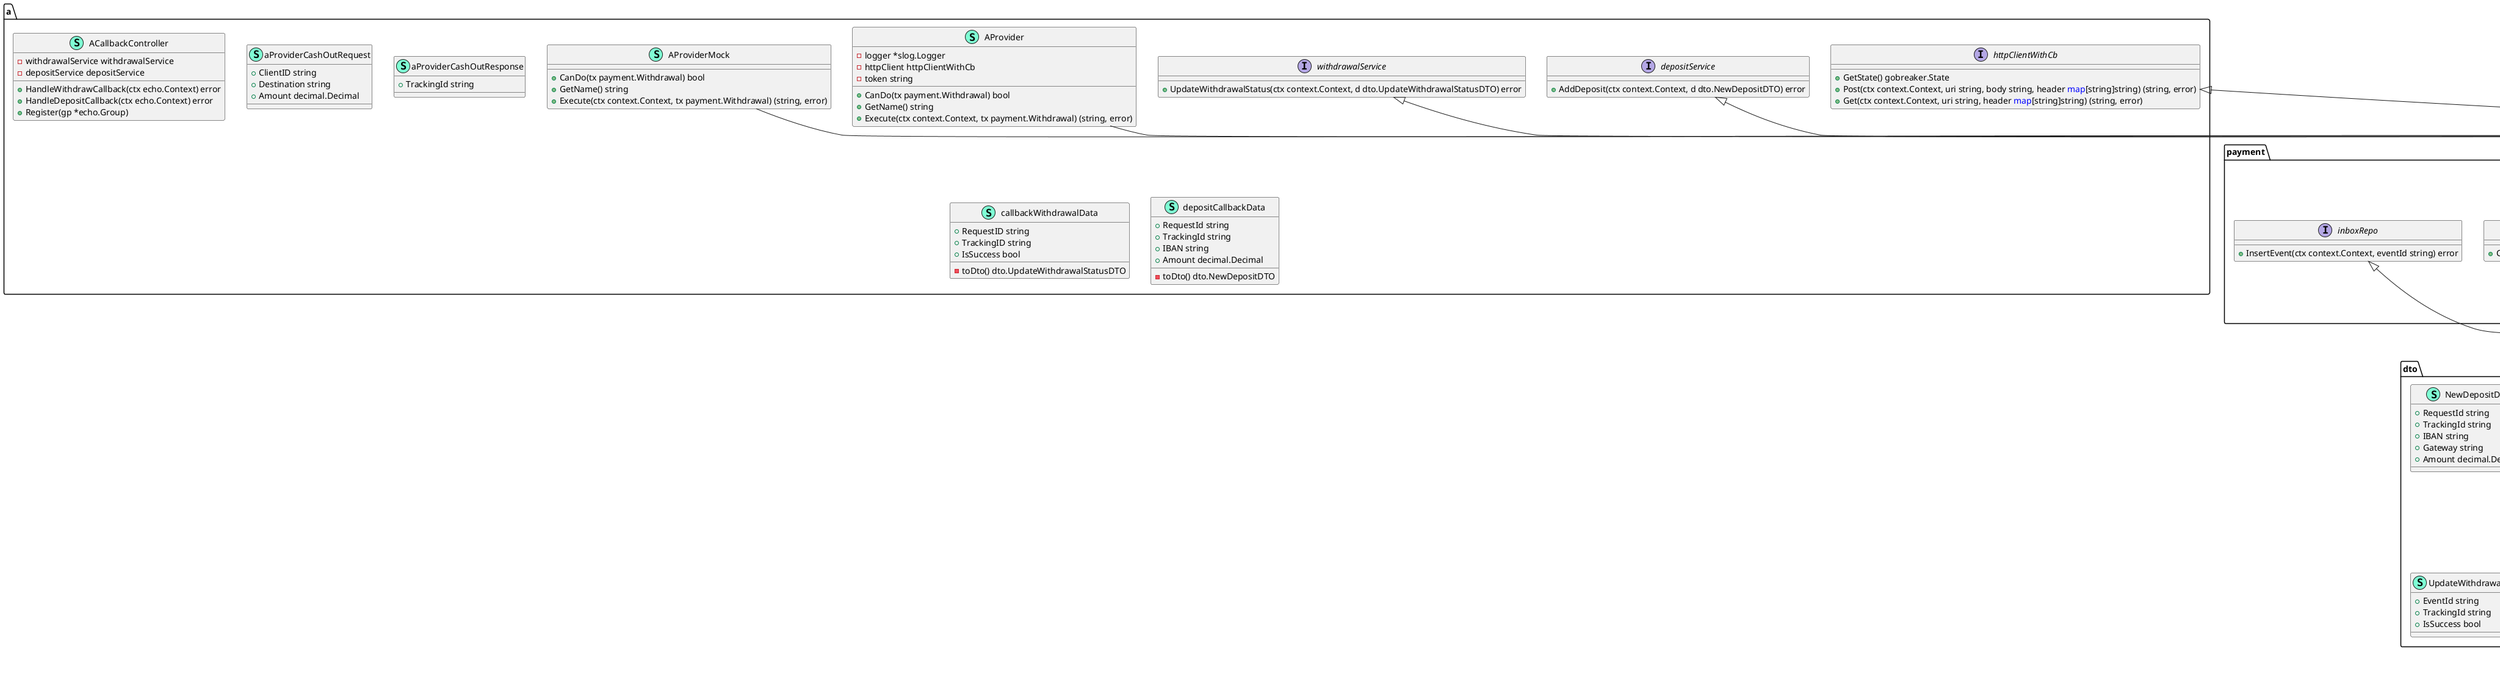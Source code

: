 @startuml
namespace a {
    class ACallbackController << (S,Aquamarine) >> {
        - withdrawalService withdrawalService
        - depositService depositService

        + HandleWithdrawCallback(ctx echo.Context) error
        + HandleDepositCallback(ctx echo.Context) error
        + Register(gp *echo.Group) 

    }
    class AProvider << (S,Aquamarine) >> {
        - logger *slog.Logger
        - httpClient httpClientWithCb
        - token string

        + CanDo(tx payment.Withdrawal) bool
        + GetName() string
        + Execute(ctx context.Context, tx payment.Withdrawal) (string, error)

    }
    class AProviderMock << (S,Aquamarine) >> {
        + CanDo(tx payment.Withdrawal) bool
        + GetName() string
        + Execute(ctx context.Context, tx payment.Withdrawal) (string, error)

    }
    class aProviderCashOutRequest << (S,Aquamarine) >> {
        + ClientID string
        + Destination string
        + Amount decimal.Decimal

    }
    class aProviderCashOutResponse << (S,Aquamarine) >> {
        + TrackingId string

    }
    class callbackWithdrawalData << (S,Aquamarine) >> {
        + RequestID string
        + TrackingID string
        + IsSuccess bool

        - toDto() dto.UpdateWithdrawalStatusDTO

    }
    class depositCallbackData << (S,Aquamarine) >> {
        + RequestId string
        + TrackingId string
        + IBAN string
        + Amount decimal.Decimal

        - toDto() dto.NewDepositDTO

    }
    interface depositService  {
        + AddDeposit(ctx context.Context, d dto.NewDepositDTO) error

    }
    interface httpClientWithCb  {
        + GetState() gobreaker.State
        + Post(ctx context.Context, uri string, body string, header <font color=blue>map</font>[string]string) (string, error)
        + Get(ctx context.Context, uri string, header <font color=blue>map</font>[string]string) (string, error)

    }
    interface withdrawalService  {
        + UpdateWithdrawalStatus(ctx context.Context, d dto.UpdateWithdrawalStatusDTO) error

    }
}

"payment.paymentGateway" <|-- "a.AProvider"
"payment.paymentGateway" <|-- "a.AProviderMock"

namespace b {
    class BCallbackController << (S,Aquamarine) >> {
        - withdrawalService withdrawalService
        - depositService depositService

        + HandleWithdrawCallback(ctx echo.Context) error
        + HandleDepositCallback(ctx echo.Context) error
        + Register(gp *echo.Group) 

    }
    class BProvider << (S,Aquamarine) >> {
        - logger *slog.Logger
        - httpClient httpClientWithCb
        - token string

        + CanDo(tx payment.Withdrawal) bool
        + GetName() string
        + Execute(ctx context.Context, tx payment.Withdrawal) (string, error)

    }
    class BProviderMock << (S,Aquamarine) >> {
        + CanDo(tx payment.Withdrawal) bool
        + GetName() string
        + Execute(ctx context.Context, tx payment.Withdrawal) (string, error)

    }
    class bProviderCashOutRequest << (S,Aquamarine) >> {
        + XMLName xml.Name
        + ClientID string
        + Destination string
        + Amount decimal.Decimal

    }
    class bProviderCashOutResponse << (S,Aquamarine) >> {
        + XMLName xml.Name
        + TrackingID string

    }
    class callbackWithdrawalData << (S,Aquamarine) >> {
        + XMLName xml.Name
        + RequestID string
        + TrackingID string
        + IsSuccess bool

        - toDto() dto.UpdateWithdrawalStatusDTO

    }
    class depositCallbackData << (S,Aquamarine) >> {
        + XMLName xml.Name
        + RequestId string
        + TrackingId string
        + IBAN string
        + Amount decimal.Decimal

        - toDto() dto.NewDepositDTO

    }
    interface depositService  {
        + AddDeposit(ctx context.Context, d dto.NewDepositDTO) error

    }
    interface httpClientWithCb  {
        + GetState() gobreaker.State
        + Post(ctx context.Context, uri string, body string, header <font color=blue>map</font>[string]string) (string, error)
        + Get(ctx context.Context, uri string, header <font color=blue>map</font>[string]string) (string, error)

    }
    interface withdrawalService  {
        + UpdateWithdrawalStatus(ctx context.Context, d dto.UpdateWithdrawalStatusDTO) error

    }
}

"payment.paymentGateway" <|-- "b.BProvider"
"payment.paymentGateway" <|-- "b.BProviderMock"

namespace config {
    class AProvider << (S,Aquamarine) >> {
        + ClientURL string
        + Token string

        + GetCircuitBreakerConfig() *gobreaker.CircuitBreaker

    }
    class App << (S,Aquamarine) >> {
        + Env string
        + Name string

    }
    class BProvider << (S,Aquamarine) >> {
        + ClientURL string
        + Token string

        + GetCircuitBreakerConfig() *gobreaker.CircuitBreaker

    }
    class Configs << (S,Aquamarine) >> {
        + App App
        + Mysql Mysql
        + A AProvider
        + B BProvider
        + Http Http
        + Kafka KafkaConfig

    }
    class Http << (S,Aquamarine) >> {
        + Port string
        + Address string

    }
    class KafkaConfig << (S,Aquamarine) >> {
        + Brokers []string

        + ToSaramaConfig() (*sarama.Config, error)

    }
    class Mysql << (S,Aquamarine) >> {
        + DSN string

    }
}


namespace db {
    class GormSession << (S,Aquamarine) >> {
        - db *gorm.DB
        - txOptions *sql.TxOptions
        - ctx context.Context

        + Begin(ctx context.Context) (Session, error)
        + Rollback() error
        + Commit() error
        + Context() context.Context
        + Transaction(ctx context.Context, f <font color=blue>func</font>(context.Context) error) error

    }
    interface Session  {
        + Begin(ctx context.Context) (Session, error)
        + Transaction(ctx context.Context, f <font color=blue>func</font>(context.Context) error) error
        + Rollback() error
        + Commit() error
        + Context() context.Context

    }
    class dbKey << (S,Aquamarine) >> {
    }
}

"db.Session" <|-- "db.GormSession"

namespace dto {
    class NewDepositDTO << (S,Aquamarine) >> {
        + RequestId string
        + TrackingId string
        + IBAN string
        + Gateway string
        + Amount decimal.Decimal

    }
    class NewWithdrawalDto << (S,Aquamarine) >> {
        + EventId string
        + ID string
        + Amount decimal.Decimal
        + Destination string

    }
    class UpdateWithdrawalStatusDTO << (S,Aquamarine) >> {
        + EventId string
        + TrackingId string
        + IsSuccess bool

    }
}


namespace eventbus {
    class Kafka << (S,Aquamarine) >> {
        - logger *slog.Logger
        - brokers []string
        - configs *sarama.Config

        + Produce(ctx context.Context, msgs []MessageToPublish) error

    }
    class MessageToPublish << (S,Aquamarine) >> {
        + Topic string
        + Value string

    }
}

"outbox.eventBus" <|-- "eventbus.Kafka"

namespace events {
    class Event << (S,Aquamarine) >> {
        + ID string
        + Payload T
        + Version string
        + CreatedAt time.Time

    }
    class FinishedEvent << (S,Aquamarine) >> {
        + Type string
        + TrackingId string
        + Status string

    }
    class NewDepositEvent << (S,Aquamarine) >> {
        + Type string
        + ID string
        + TrackingId string
        + IBAN string
        + Gateway string
        + Amount string
        + CreatedAt time.Time
        + UpdatedAt time.Time

    }
    class ProcessingEvent << (S,Aquamarine) >> {
        + Type string
        + TrackingId string

    }
}


namespace http {
    class BasicAuthentication << (S,Aquamarine) >> {
        + Username string
        + Password string

    }
    class HttpClient << (S,Aquamarine) >> {
        - baseUrl *url.URL
        - defaultHeaders <font color=blue>map</font>[string]string
        - basicAuth *BasicAuthentication

        - getFullUrl(uri string) string

        + Post(ctx context.Context, uri string, body string, header <font color=blue>map</font>[string]string) (string, error)
        + Get(ctx context.Context, uri string, header <font color=blue>map</font>[string]string) (string, error)

    }
    class httpCircuitBreaker << (S,Aquamarine) >> {
        - cb *gobreaker.CircuitBreaker
        - httpClient httpClient

        + GetState() gobreaker.State
        + Post(ctx context.Context, uri string, body string, header <font color=blue>map</font>[string]string) (string, error)
        + Get(ctx context.Context, uri string, header <font color=blue>map</font>[string]string) (string, error)

    }
    interface httpClient  {
        + Post(ctx context.Context, uri string, body string, header <font color=blue>map</font>[string]string) (string, error)
        + Get(ctx context.Context, uri string, header <font color=blue>map</font>[string]string) (string, error)

    }
}

"http.httpClient" <|-- "http.HttpClient"
"a.httpClientWithCb" <|-- "http.httpCircuitBreaker"
"b.httpClientWithCb" <|-- "http.httpCircuitBreaker"
"http.httpClient" <|-- "http.httpCircuitBreaker"

namespace inbox {
    class InboxModel << (S,Aquamarine) >> {
        + EventID string
        + UpdatedAt time.Time
        + CreatedAt time.Time

        + TableName() string

    }
    class InboxRepo << (S,Aquamarine) >> {
        - db *gorm.DB

        + InsertEvent(ctx context.Context, eventId string) error

    }
}

"payment.inboxRepo" <|-- "inbox.InboxRepo"

namespace job {
    class RevertStalledMessageJob << (S,Aquamarine) >> {
        - logger *slog.Logger
        - svc outboxService

        + Run() 
        + Register(c *cron.Cron) 

    }
    class SendMessageJob << (S,Aquamarine) >> {
        - logger *slog.Logger
        - svc outboxService

        + Run() 
        + Register(c *cron.Cron) 

    }
    interface outboxService  {
        + ProduceMessages(ctx context.Context) error
        + RevertPending(ctx context.Context) error

    }
}


namespace migrations {
    class dbLogger << (S,Aquamarine) >> {
        + Fatal(v ...<font color=blue>interface</font>{}) 
        + Fatalf(format string, v ...<font color=blue>interface</font>{}) 
        + Print(v ...<font color=blue>interface</font>{}) 
        + Println(v ...<font color=blue>interface</font>{}) 
        + Printf(format string, v ...<font color=blue>interface</font>{}) 

    }
}


namespace outbox {
    class Outbox << (S,Aquamarine) >> {
        + ID uint64
        + Payload string
        + Topic string
        + Status string
        + CreatedAt time.Time
        + UpdatedAt time.Time

    }
    class OutboxService << (S,Aquamarine) >> {
        - logger *slog.Logger
        - eventBus eventBus
        - outboxRepo outboxRepo

        + ProduceMessages(ctx context.Context) error
        + RevertPending(ctx context.Context) error

    }
    class OutboxStatus << (S,Aquamarine) >> {
        + String() string
        + IsValid() bool
        + MarshalText() ([]byte, error)
        + UnmarshalText(text []byte) error

    }
    interface eventBus  {
        + Produce(ctx context.Context, msgs []eventbus.MessageToPublish) error

    }
    class outbox.OutboxStatus << (T, #FF7700) >>  {
    }
    interface outboxRepo  {
        + GetPendingEventsAndUpdateStatus(ctx context.Context) ([]Outbox, error)
        + UpdateByID(ctx context.Context, id uint64, status OutboxStatus) error
        + BatchUpdatePendingBasedOnTime(ctx context.Context, status OutboxStatus, maxAge time.Duration) error

    }
}

"job.outboxService" <|-- "outbox.OutboxService"

namespace payment {
    class Deposit << (S,Aquamarine) >> {
        + ID string
        + TrackingId string
        + IBAN string
        + Gateway string
        + Amount decimal.Decimal
        + CreatedAt time.Time
        + UpdatedAt time.Time

        + GetEvent() (, string)

    }
    class DepositService << (S,Aquamarine) >> {
        - logger *slog.Logger
        - session db.Session
        - inboxRepo inboxRepo
        - depositRepo depositRepo
        - outboxRepo outboxRepo

        + AddDeposit(ctx context.Context, d dto.NewDepositDTO) error

    }
    class PaymentStatus << (S,Aquamarine) >> {
        + String() string
        + IsValid() bool
        + MarshalText() ([]byte, error)
        + UnmarshalText(text []byte) error

    }
    class Withdrawal << (S,Aquamarine) >> {
        + ID string
        + TrackingId string
        + Destination string
        + Gateway string
        + Amount decimal.Decimal
        + Status PaymentStatus
        + CreatedAt time.Time
        + UpdatedAt time.Time

        + GetProcessingEvent() (, string)
        + GetFinishedEvent() (, string)

    }
    class WithdrawalService << (S,Aquamarine) >> {
        - logger *slog.Logger
        - session db.Session
        - outboxRepo outboxRepo
        - paymentGateways []paymentGateway
        - inboxRepo inboxRepo
        - transactionRepo withdrawalRepo

        - getGateway(tx Withdrawal) paymentGateway

        + AddNewWithdrawTransaction(ctx context.Context, d dto.NewWithdrawalDto) error
        + UpdateWithdrawalStatus(ctx context.Context, d dto.UpdateWithdrawalStatusDTO) error

    }
    interface depositRepo  {
        + CreateNewTransaction(ctx context.Context, tx Deposit) error

    }
    interface inboxRepo  {
        + InsertEvent(ctx context.Context, eventId string) error

    }
    interface outboxRepo  {
        + InsertNewEvent(ctx context.Context, event string, topic string) error

    }
    class payment.PaymentStatus << (T, #FF7700) >>  {
    }
    interface paymentGateway  {
        + CanDo(tx Withdrawal) bool
        + GetName() string
        + Execute(ctx context.Context, tx Withdrawal) (string, error)

    }
    interface withdrawalRepo  {
        + CreateNewTransaction(ctx context.Context, tx Withdrawal) error
        + UpdateTrackingId(ctx context.Context, txId string, trackingId string) error
        + UpdateStatusByTrackingId(ctx context.Context, trackingId string, status PaymentStatus) error

    }
}

"a.depositService" <|-- "payment.DepositService"
"b.depositService" <|-- "payment.DepositService"
"a.withdrawalService" <|-- "payment.WithdrawalService"
"b.withdrawalService" <|-- "payment.WithdrawalService"
"presentation.withdrawalService" <|-- "payment.WithdrawalService"

namespace presentation {
    class PaymentController << (S,Aquamarine) >> {
        - withdrawalSvc withdrawalService

        + AddNewWithdrawalRequestHandler(ctx echo.Context) error
        + Register(gp *echo.Group) 

    }
    class addNewWithdrawalRequest << (S,Aquamarine) >> {
        + RequestID string
        + ID string
        + Amount decimal.Decimal
        + Destination string

        + ToDto() dto.NewWithdrawalDto

    }
    interface withdrawalService  {
        + AddNewWithdrawTransaction(ctx context.Context, d dto.NewWithdrawalDto) error

    }
}


namespace repo {
    class DepositModel << (S,Aquamarine) >> {
        + ID string
        + TrackingId string
        + IBAN string
        + Gateway string
        + Amount decimal.Decimal
        + CreatedAt time.Time
        + UpdatedAt time.Time

        + TableName() string
        + ToDomainModel() payment.Deposit

    }
    class DepositRepo << (S,Aquamarine) >> {
        - db *gorm.DB

        + CreateNewTransaction(ctx context.Context, tx payment.Deposit) error

    }
    class OutboxModel << (S,Aquamarine) >> {
        + ID uint64
        + Payload string
        + Topic string
        + Status string
        + CreatedAt time.Time
        + UpdatedAt time.Time

        + ToDomainModel() outbox.Outbox
        + TableName() string

    }
    class OutboxRepo << (S,Aquamarine) >> {
        - db *gorm.DB

        + InsertNewEvent(ctx context.Context, event string, topic string) error
        + GetPendingEventsAndUpdateStatus(ctx context.Context) ([]outbox.Outbox, error)
        + UpdateByID(ctx context.Context, id uint64, status outbox.OutboxStatus) error
        + BatchUpdatePendingBasedOnTime(ctx context.Context, status outbox.OutboxStatus, maxAge time.Duration) error

    }
    class WithdrawalModel << (S,Aquamarine) >> {
        + ID string
        + TrackingId sql.NullString
        + Destination string
        + Gateway string
        + Amount decimal.Decimal
        + Status string
        + CreatedAt time.Time
        + UpdatedAt time.Time

        + TableName() string
        + ToDomainModel() payment.Withdrawal

    }
    class WithdrawalRepo << (S,Aquamarine) >> {
        - db *gorm.DB

        + CreateNewTransaction(ctx context.Context, tx payment.Withdrawal) error
        + UpdateTrackingId(ctx context.Context, txId string, trackingId string) error
        + UpdateStatusByTrackingId(ctx context.Context, trackingId string, status payment.PaymentStatus) error

    }
}

"payment.depositRepo" <|-- "repo.DepositRepo"
"outbox.outboxRepo" <|-- "repo.OutboxRepo"
"payment.outboxRepo" <|-- "repo.OutboxRepo"
"payment.withdrawalRepo" <|-- "repo.WithdrawalRepo"

namespace responses {
    class ErrorResponse << (S,Aquamarine) >> {
        + Message string

    }
    class Response << (S,Aquamarine) >> {
        + Message string
        + Data <font color=blue>interface</font>{}

    }
}


"__builtin__.string" #.. "outbox.OutboxStatus"
"__builtin__.string" #.. "payment.PaymentStatus"
@enduml
